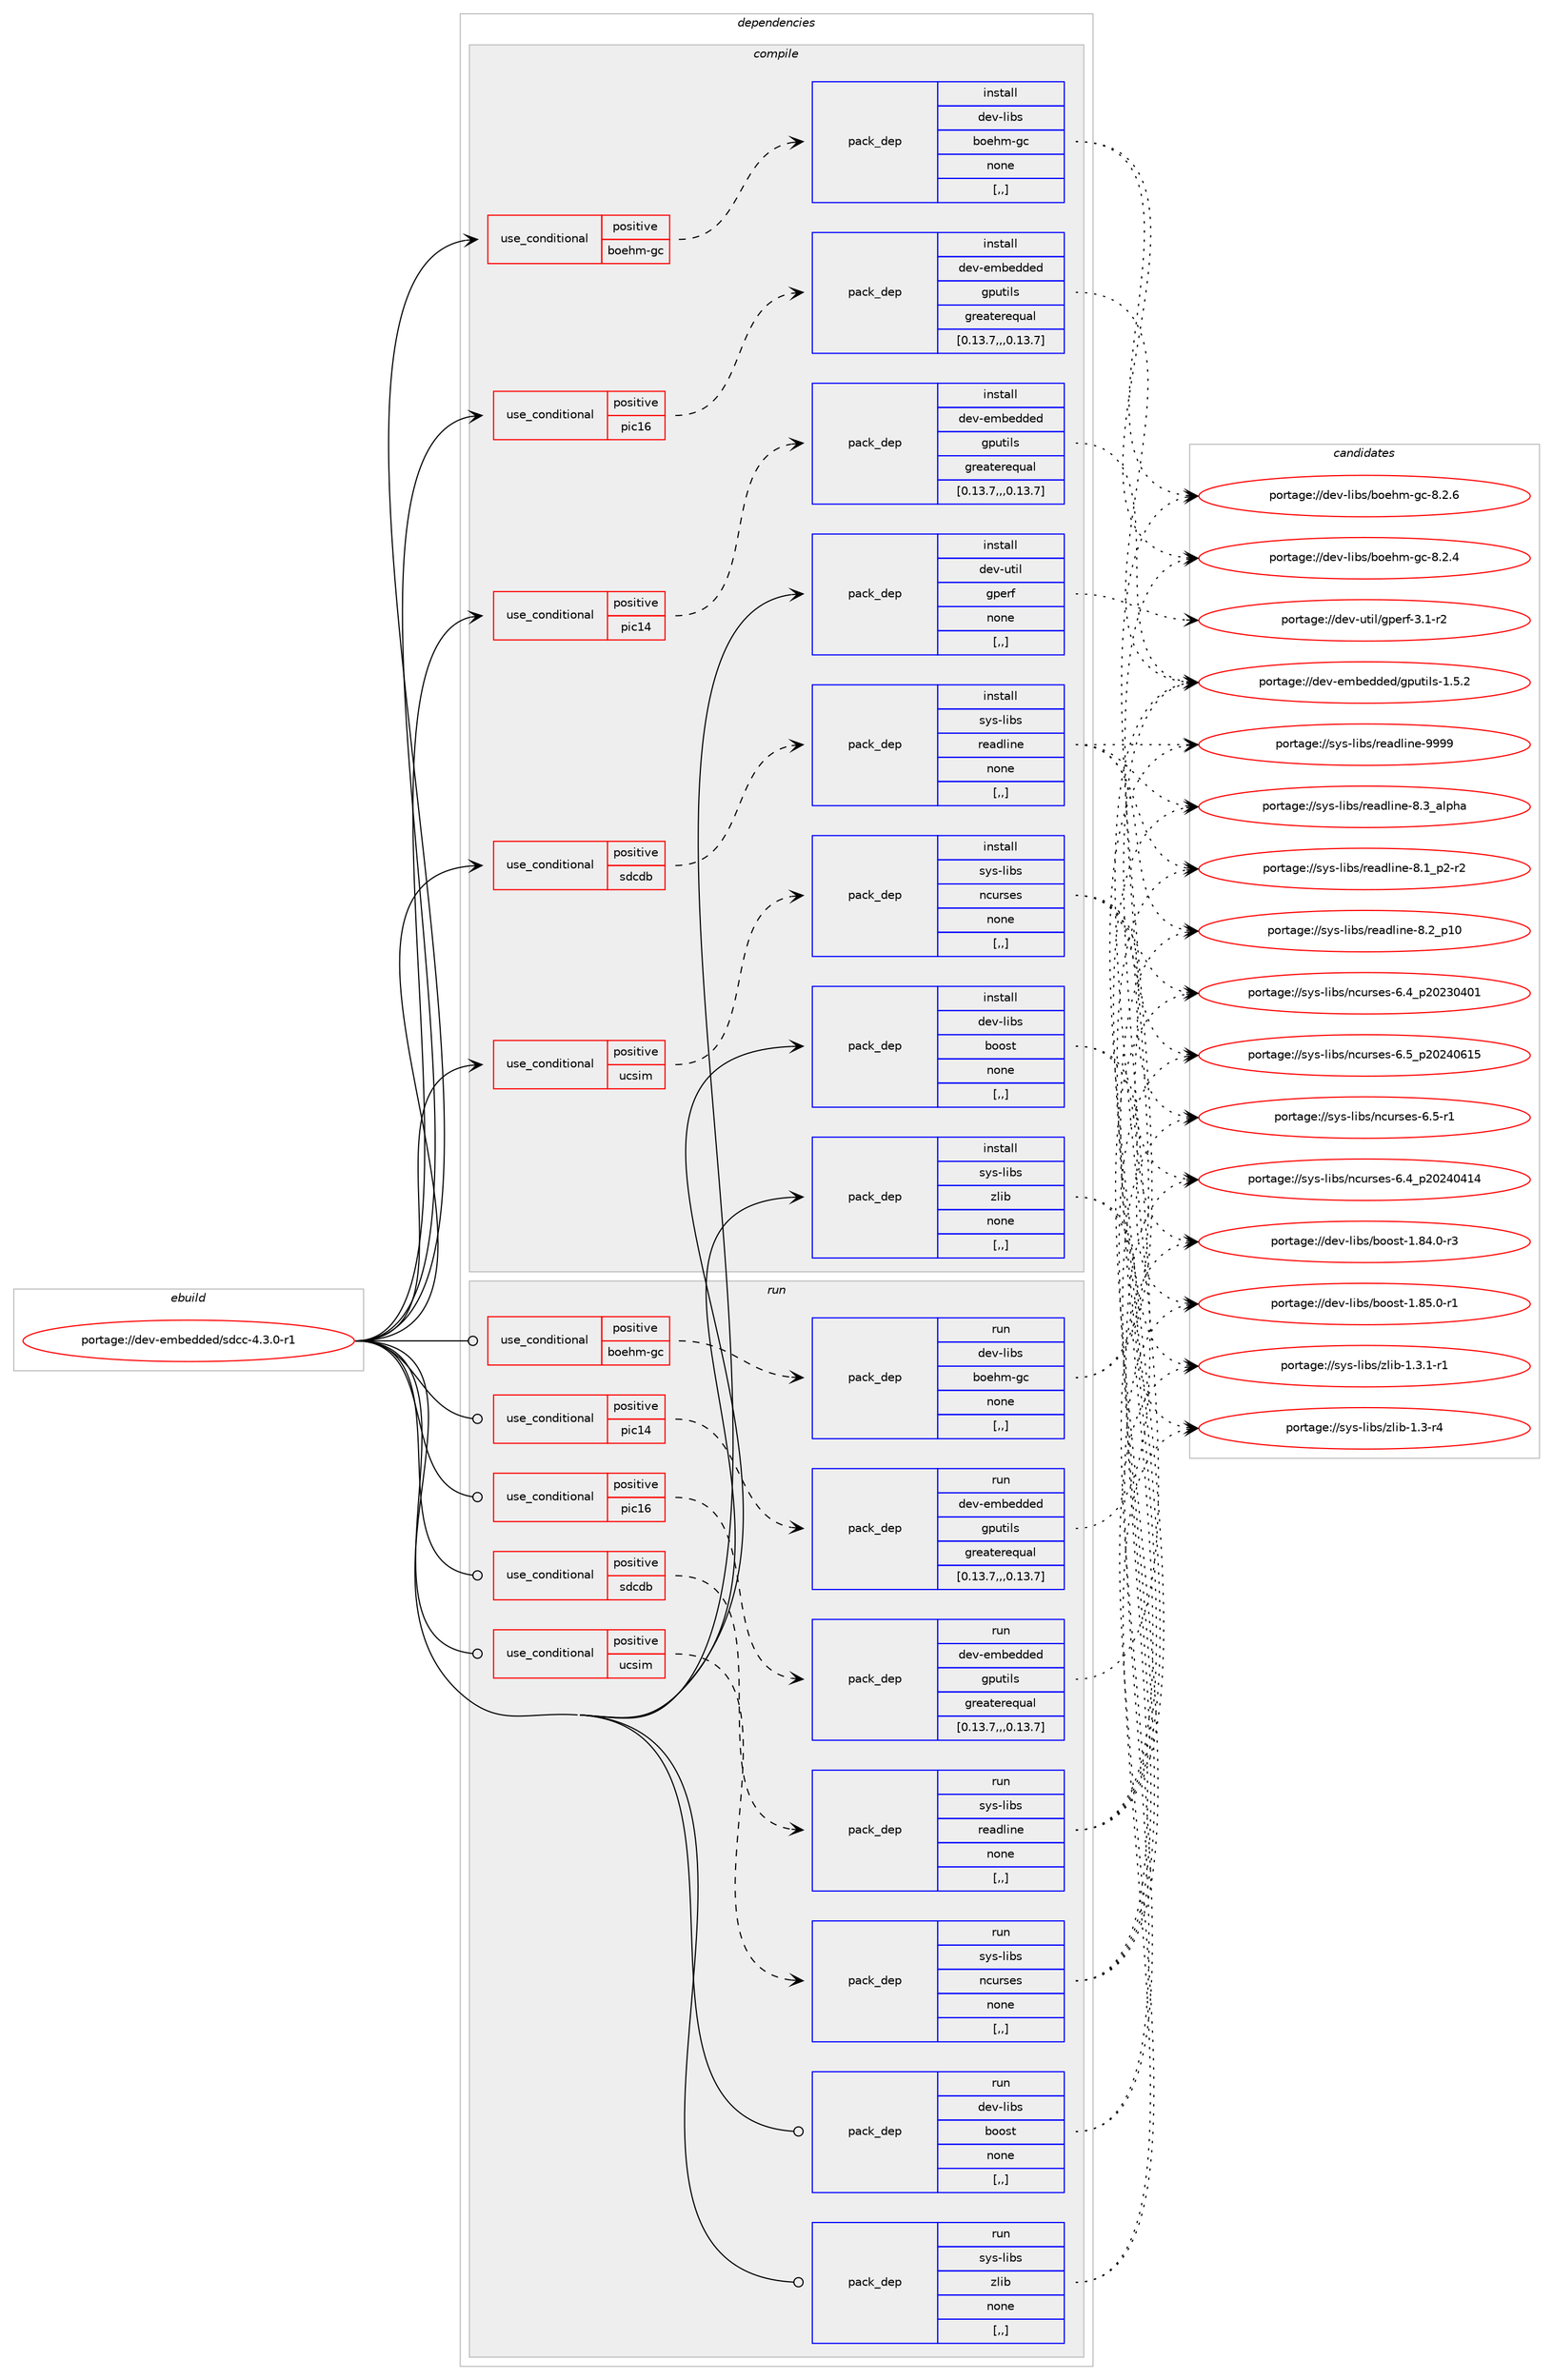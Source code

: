digraph prolog {

# *************
# Graph options
# *************

newrank=true;
concentrate=true;
compound=true;
graph [rankdir=LR,fontname=Helvetica,fontsize=10,ranksep=1.5];#, ranksep=2.5, nodesep=0.2];
edge  [arrowhead=vee];
node  [fontname=Helvetica,fontsize=10];

# **********
# The ebuild
# **********

subgraph cluster_leftcol {
color=gray;
label=<<i>ebuild</i>>;
id [label="portage://dev-embedded/sdcc-4.3.0-r1", color=red, width=4, href="../dev-embedded/sdcc-4.3.0-r1.svg"];
}

# ****************
# The dependencies
# ****************

subgraph cluster_midcol {
color=gray;
label=<<i>dependencies</i>>;
subgraph cluster_compile {
fillcolor="#eeeeee";
style=filled;
label=<<i>compile</i>>;
subgraph cond19566 {
dependency73889 [label=<<TABLE BORDER="0" CELLBORDER="1" CELLSPACING="0" CELLPADDING="4"><TR><TD ROWSPAN="3" CELLPADDING="10">use_conditional</TD></TR><TR><TD>positive</TD></TR><TR><TD>boehm-gc</TD></TR></TABLE>>, shape=none, color=red];
subgraph pack53369 {
dependency73890 [label=<<TABLE BORDER="0" CELLBORDER="1" CELLSPACING="0" CELLPADDING="4" WIDTH="220"><TR><TD ROWSPAN="6" CELLPADDING="30">pack_dep</TD></TR><TR><TD WIDTH="110">install</TD></TR><TR><TD>dev-libs</TD></TR><TR><TD>boehm-gc</TD></TR><TR><TD>none</TD></TR><TR><TD>[,,]</TD></TR></TABLE>>, shape=none, color=blue];
}
dependency73889:e -> dependency73890:w [weight=20,style="dashed",arrowhead="vee"];
}
id:e -> dependency73889:w [weight=20,style="solid",arrowhead="vee"];
subgraph cond19567 {
dependency73891 [label=<<TABLE BORDER="0" CELLBORDER="1" CELLSPACING="0" CELLPADDING="4"><TR><TD ROWSPAN="3" CELLPADDING="10">use_conditional</TD></TR><TR><TD>positive</TD></TR><TR><TD>pic14</TD></TR></TABLE>>, shape=none, color=red];
subgraph pack53370 {
dependency73892 [label=<<TABLE BORDER="0" CELLBORDER="1" CELLSPACING="0" CELLPADDING="4" WIDTH="220"><TR><TD ROWSPAN="6" CELLPADDING="30">pack_dep</TD></TR><TR><TD WIDTH="110">install</TD></TR><TR><TD>dev-embedded</TD></TR><TR><TD>gputils</TD></TR><TR><TD>greaterequal</TD></TR><TR><TD>[0.13.7,,,0.13.7]</TD></TR></TABLE>>, shape=none, color=blue];
}
dependency73891:e -> dependency73892:w [weight=20,style="dashed",arrowhead="vee"];
}
id:e -> dependency73891:w [weight=20,style="solid",arrowhead="vee"];
subgraph cond19568 {
dependency73893 [label=<<TABLE BORDER="0" CELLBORDER="1" CELLSPACING="0" CELLPADDING="4"><TR><TD ROWSPAN="3" CELLPADDING="10">use_conditional</TD></TR><TR><TD>positive</TD></TR><TR><TD>pic16</TD></TR></TABLE>>, shape=none, color=red];
subgraph pack53371 {
dependency73894 [label=<<TABLE BORDER="0" CELLBORDER="1" CELLSPACING="0" CELLPADDING="4" WIDTH="220"><TR><TD ROWSPAN="6" CELLPADDING="30">pack_dep</TD></TR><TR><TD WIDTH="110">install</TD></TR><TR><TD>dev-embedded</TD></TR><TR><TD>gputils</TD></TR><TR><TD>greaterequal</TD></TR><TR><TD>[0.13.7,,,0.13.7]</TD></TR></TABLE>>, shape=none, color=blue];
}
dependency73893:e -> dependency73894:w [weight=20,style="dashed",arrowhead="vee"];
}
id:e -> dependency73893:w [weight=20,style="solid",arrowhead="vee"];
subgraph cond19569 {
dependency73895 [label=<<TABLE BORDER="0" CELLBORDER="1" CELLSPACING="0" CELLPADDING="4"><TR><TD ROWSPAN="3" CELLPADDING="10">use_conditional</TD></TR><TR><TD>positive</TD></TR><TR><TD>sdcdb</TD></TR></TABLE>>, shape=none, color=red];
subgraph pack53372 {
dependency73896 [label=<<TABLE BORDER="0" CELLBORDER="1" CELLSPACING="0" CELLPADDING="4" WIDTH="220"><TR><TD ROWSPAN="6" CELLPADDING="30">pack_dep</TD></TR><TR><TD WIDTH="110">install</TD></TR><TR><TD>sys-libs</TD></TR><TR><TD>readline</TD></TR><TR><TD>none</TD></TR><TR><TD>[,,]</TD></TR></TABLE>>, shape=none, color=blue];
}
dependency73895:e -> dependency73896:w [weight=20,style="dashed",arrowhead="vee"];
}
id:e -> dependency73895:w [weight=20,style="solid",arrowhead="vee"];
subgraph cond19570 {
dependency73897 [label=<<TABLE BORDER="0" CELLBORDER="1" CELLSPACING="0" CELLPADDING="4"><TR><TD ROWSPAN="3" CELLPADDING="10">use_conditional</TD></TR><TR><TD>positive</TD></TR><TR><TD>ucsim</TD></TR></TABLE>>, shape=none, color=red];
subgraph pack53373 {
dependency73898 [label=<<TABLE BORDER="0" CELLBORDER="1" CELLSPACING="0" CELLPADDING="4" WIDTH="220"><TR><TD ROWSPAN="6" CELLPADDING="30">pack_dep</TD></TR><TR><TD WIDTH="110">install</TD></TR><TR><TD>sys-libs</TD></TR><TR><TD>ncurses</TD></TR><TR><TD>none</TD></TR><TR><TD>[,,]</TD></TR></TABLE>>, shape=none, color=blue];
}
dependency73897:e -> dependency73898:w [weight=20,style="dashed",arrowhead="vee"];
}
id:e -> dependency73897:w [weight=20,style="solid",arrowhead="vee"];
subgraph pack53374 {
dependency73899 [label=<<TABLE BORDER="0" CELLBORDER="1" CELLSPACING="0" CELLPADDING="4" WIDTH="220"><TR><TD ROWSPAN="6" CELLPADDING="30">pack_dep</TD></TR><TR><TD WIDTH="110">install</TD></TR><TR><TD>dev-libs</TD></TR><TR><TD>boost</TD></TR><TR><TD>none</TD></TR><TR><TD>[,,]</TD></TR></TABLE>>, shape=none, color=blue];
}
id:e -> dependency73899:w [weight=20,style="solid",arrowhead="vee"];
subgraph pack53375 {
dependency73900 [label=<<TABLE BORDER="0" CELLBORDER="1" CELLSPACING="0" CELLPADDING="4" WIDTH="220"><TR><TD ROWSPAN="6" CELLPADDING="30">pack_dep</TD></TR><TR><TD WIDTH="110">install</TD></TR><TR><TD>dev-util</TD></TR><TR><TD>gperf</TD></TR><TR><TD>none</TD></TR><TR><TD>[,,]</TD></TR></TABLE>>, shape=none, color=blue];
}
id:e -> dependency73900:w [weight=20,style="solid",arrowhead="vee"];
subgraph pack53376 {
dependency73901 [label=<<TABLE BORDER="0" CELLBORDER="1" CELLSPACING="0" CELLPADDING="4" WIDTH="220"><TR><TD ROWSPAN="6" CELLPADDING="30">pack_dep</TD></TR><TR><TD WIDTH="110">install</TD></TR><TR><TD>sys-libs</TD></TR><TR><TD>zlib</TD></TR><TR><TD>none</TD></TR><TR><TD>[,,]</TD></TR></TABLE>>, shape=none, color=blue];
}
id:e -> dependency73901:w [weight=20,style="solid",arrowhead="vee"];
}
subgraph cluster_compileandrun {
fillcolor="#eeeeee";
style=filled;
label=<<i>compile and run</i>>;
}
subgraph cluster_run {
fillcolor="#eeeeee";
style=filled;
label=<<i>run</i>>;
subgraph cond19571 {
dependency73902 [label=<<TABLE BORDER="0" CELLBORDER="1" CELLSPACING="0" CELLPADDING="4"><TR><TD ROWSPAN="3" CELLPADDING="10">use_conditional</TD></TR><TR><TD>positive</TD></TR><TR><TD>boehm-gc</TD></TR></TABLE>>, shape=none, color=red];
subgraph pack53377 {
dependency73903 [label=<<TABLE BORDER="0" CELLBORDER="1" CELLSPACING="0" CELLPADDING="4" WIDTH="220"><TR><TD ROWSPAN="6" CELLPADDING="30">pack_dep</TD></TR><TR><TD WIDTH="110">run</TD></TR><TR><TD>dev-libs</TD></TR><TR><TD>boehm-gc</TD></TR><TR><TD>none</TD></TR><TR><TD>[,,]</TD></TR></TABLE>>, shape=none, color=blue];
}
dependency73902:e -> dependency73903:w [weight=20,style="dashed",arrowhead="vee"];
}
id:e -> dependency73902:w [weight=20,style="solid",arrowhead="odot"];
subgraph cond19572 {
dependency73904 [label=<<TABLE BORDER="0" CELLBORDER="1" CELLSPACING="0" CELLPADDING="4"><TR><TD ROWSPAN="3" CELLPADDING="10">use_conditional</TD></TR><TR><TD>positive</TD></TR><TR><TD>pic14</TD></TR></TABLE>>, shape=none, color=red];
subgraph pack53378 {
dependency73905 [label=<<TABLE BORDER="0" CELLBORDER="1" CELLSPACING="0" CELLPADDING="4" WIDTH="220"><TR><TD ROWSPAN="6" CELLPADDING="30">pack_dep</TD></TR><TR><TD WIDTH="110">run</TD></TR><TR><TD>dev-embedded</TD></TR><TR><TD>gputils</TD></TR><TR><TD>greaterequal</TD></TR><TR><TD>[0.13.7,,,0.13.7]</TD></TR></TABLE>>, shape=none, color=blue];
}
dependency73904:e -> dependency73905:w [weight=20,style="dashed",arrowhead="vee"];
}
id:e -> dependency73904:w [weight=20,style="solid",arrowhead="odot"];
subgraph cond19573 {
dependency73906 [label=<<TABLE BORDER="0" CELLBORDER="1" CELLSPACING="0" CELLPADDING="4"><TR><TD ROWSPAN="3" CELLPADDING="10">use_conditional</TD></TR><TR><TD>positive</TD></TR><TR><TD>pic16</TD></TR></TABLE>>, shape=none, color=red];
subgraph pack53379 {
dependency73907 [label=<<TABLE BORDER="0" CELLBORDER="1" CELLSPACING="0" CELLPADDING="4" WIDTH="220"><TR><TD ROWSPAN="6" CELLPADDING="30">pack_dep</TD></TR><TR><TD WIDTH="110">run</TD></TR><TR><TD>dev-embedded</TD></TR><TR><TD>gputils</TD></TR><TR><TD>greaterequal</TD></TR><TR><TD>[0.13.7,,,0.13.7]</TD></TR></TABLE>>, shape=none, color=blue];
}
dependency73906:e -> dependency73907:w [weight=20,style="dashed",arrowhead="vee"];
}
id:e -> dependency73906:w [weight=20,style="solid",arrowhead="odot"];
subgraph cond19574 {
dependency73908 [label=<<TABLE BORDER="0" CELLBORDER="1" CELLSPACING="0" CELLPADDING="4"><TR><TD ROWSPAN="3" CELLPADDING="10">use_conditional</TD></TR><TR><TD>positive</TD></TR><TR><TD>sdcdb</TD></TR></TABLE>>, shape=none, color=red];
subgraph pack53380 {
dependency73909 [label=<<TABLE BORDER="0" CELLBORDER="1" CELLSPACING="0" CELLPADDING="4" WIDTH="220"><TR><TD ROWSPAN="6" CELLPADDING="30">pack_dep</TD></TR><TR><TD WIDTH="110">run</TD></TR><TR><TD>sys-libs</TD></TR><TR><TD>readline</TD></TR><TR><TD>none</TD></TR><TR><TD>[,,]</TD></TR></TABLE>>, shape=none, color=blue];
}
dependency73908:e -> dependency73909:w [weight=20,style="dashed",arrowhead="vee"];
}
id:e -> dependency73908:w [weight=20,style="solid",arrowhead="odot"];
subgraph cond19575 {
dependency73910 [label=<<TABLE BORDER="0" CELLBORDER="1" CELLSPACING="0" CELLPADDING="4"><TR><TD ROWSPAN="3" CELLPADDING="10">use_conditional</TD></TR><TR><TD>positive</TD></TR><TR><TD>ucsim</TD></TR></TABLE>>, shape=none, color=red];
subgraph pack53381 {
dependency73911 [label=<<TABLE BORDER="0" CELLBORDER="1" CELLSPACING="0" CELLPADDING="4" WIDTH="220"><TR><TD ROWSPAN="6" CELLPADDING="30">pack_dep</TD></TR><TR><TD WIDTH="110">run</TD></TR><TR><TD>sys-libs</TD></TR><TR><TD>ncurses</TD></TR><TR><TD>none</TD></TR><TR><TD>[,,]</TD></TR></TABLE>>, shape=none, color=blue];
}
dependency73910:e -> dependency73911:w [weight=20,style="dashed",arrowhead="vee"];
}
id:e -> dependency73910:w [weight=20,style="solid",arrowhead="odot"];
subgraph pack53382 {
dependency73912 [label=<<TABLE BORDER="0" CELLBORDER="1" CELLSPACING="0" CELLPADDING="4" WIDTH="220"><TR><TD ROWSPAN="6" CELLPADDING="30">pack_dep</TD></TR><TR><TD WIDTH="110">run</TD></TR><TR><TD>dev-libs</TD></TR><TR><TD>boost</TD></TR><TR><TD>none</TD></TR><TR><TD>[,,]</TD></TR></TABLE>>, shape=none, color=blue];
}
id:e -> dependency73912:w [weight=20,style="solid",arrowhead="odot"];
subgraph pack53383 {
dependency73913 [label=<<TABLE BORDER="0" CELLBORDER="1" CELLSPACING="0" CELLPADDING="4" WIDTH="220"><TR><TD ROWSPAN="6" CELLPADDING="30">pack_dep</TD></TR><TR><TD WIDTH="110">run</TD></TR><TR><TD>sys-libs</TD></TR><TR><TD>zlib</TD></TR><TR><TD>none</TD></TR><TR><TD>[,,]</TD></TR></TABLE>>, shape=none, color=blue];
}
id:e -> dependency73913:w [weight=20,style="solid",arrowhead="odot"];
}
}

# **************
# The candidates
# **************

subgraph cluster_choices {
rank=same;
color=gray;
label=<<i>candidates</i>>;

subgraph choice53369 {
color=black;
nodesep=1;
choice100101118451081059811547981111011041094510399455646504654 [label="portage://dev-libs/boehm-gc-8.2.6", color=red, width=4,href="../dev-libs/boehm-gc-8.2.6.svg"];
choice100101118451081059811547981111011041094510399455646504652 [label="portage://dev-libs/boehm-gc-8.2.4", color=red, width=4,href="../dev-libs/boehm-gc-8.2.4.svg"];
dependency73890:e -> choice100101118451081059811547981111011041094510399455646504654:w [style=dotted,weight="100"];
dependency73890:e -> choice100101118451081059811547981111011041094510399455646504652:w [style=dotted,weight="100"];
}
subgraph choice53370 {
color=black;
nodesep=1;
choice100101118451011099810110010010110047103112117116105108115454946534650 [label="portage://dev-embedded/gputils-1.5.2", color=red, width=4,href="../dev-embedded/gputils-1.5.2.svg"];
dependency73892:e -> choice100101118451011099810110010010110047103112117116105108115454946534650:w [style=dotted,weight="100"];
}
subgraph choice53371 {
color=black;
nodesep=1;
choice100101118451011099810110010010110047103112117116105108115454946534650 [label="portage://dev-embedded/gputils-1.5.2", color=red, width=4,href="../dev-embedded/gputils-1.5.2.svg"];
dependency73894:e -> choice100101118451011099810110010010110047103112117116105108115454946534650:w [style=dotted,weight="100"];
}
subgraph choice53372 {
color=black;
nodesep=1;
choice115121115451081059811547114101971001081051101014557575757 [label="portage://sys-libs/readline-9999", color=red, width=4,href="../sys-libs/readline-9999.svg"];
choice1151211154510810598115471141019710010810511010145564651959710811210497 [label="portage://sys-libs/readline-8.3_alpha", color=red, width=4,href="../sys-libs/readline-8.3_alpha.svg"];
choice1151211154510810598115471141019710010810511010145564650951124948 [label="portage://sys-libs/readline-8.2_p10", color=red, width=4,href="../sys-libs/readline-8.2_p10.svg"];
choice115121115451081059811547114101971001081051101014556464995112504511450 [label="portage://sys-libs/readline-8.1_p2-r2", color=red, width=4,href="../sys-libs/readline-8.1_p2-r2.svg"];
dependency73896:e -> choice115121115451081059811547114101971001081051101014557575757:w [style=dotted,weight="100"];
dependency73896:e -> choice1151211154510810598115471141019710010810511010145564651959710811210497:w [style=dotted,weight="100"];
dependency73896:e -> choice1151211154510810598115471141019710010810511010145564650951124948:w [style=dotted,weight="100"];
dependency73896:e -> choice115121115451081059811547114101971001081051101014556464995112504511450:w [style=dotted,weight="100"];
}
subgraph choice53373 {
color=black;
nodesep=1;
choice1151211154510810598115471109911711411510111545544653951125048505248544953 [label="portage://sys-libs/ncurses-6.5_p20240615", color=red, width=4,href="../sys-libs/ncurses-6.5_p20240615.svg"];
choice11512111545108105981154711099117114115101115455446534511449 [label="portage://sys-libs/ncurses-6.5-r1", color=red, width=4,href="../sys-libs/ncurses-6.5-r1.svg"];
choice1151211154510810598115471109911711411510111545544652951125048505248524952 [label="portage://sys-libs/ncurses-6.4_p20240414", color=red, width=4,href="../sys-libs/ncurses-6.4_p20240414.svg"];
choice1151211154510810598115471109911711411510111545544652951125048505148524849 [label="portage://sys-libs/ncurses-6.4_p20230401", color=red, width=4,href="../sys-libs/ncurses-6.4_p20230401.svg"];
dependency73898:e -> choice1151211154510810598115471109911711411510111545544653951125048505248544953:w [style=dotted,weight="100"];
dependency73898:e -> choice11512111545108105981154711099117114115101115455446534511449:w [style=dotted,weight="100"];
dependency73898:e -> choice1151211154510810598115471109911711411510111545544652951125048505248524952:w [style=dotted,weight="100"];
dependency73898:e -> choice1151211154510810598115471109911711411510111545544652951125048505148524849:w [style=dotted,weight="100"];
}
subgraph choice53374 {
color=black;
nodesep=1;
choice10010111845108105981154798111111115116454946565346484511449 [label="portage://dev-libs/boost-1.85.0-r1", color=red, width=4,href="../dev-libs/boost-1.85.0-r1.svg"];
choice10010111845108105981154798111111115116454946565246484511451 [label="portage://dev-libs/boost-1.84.0-r3", color=red, width=4,href="../dev-libs/boost-1.84.0-r3.svg"];
dependency73899:e -> choice10010111845108105981154798111111115116454946565346484511449:w [style=dotted,weight="100"];
dependency73899:e -> choice10010111845108105981154798111111115116454946565246484511451:w [style=dotted,weight="100"];
}
subgraph choice53375 {
color=black;
nodesep=1;
choice1001011184511711610510847103112101114102455146494511450 [label="portage://dev-util/gperf-3.1-r2", color=red, width=4,href="../dev-util/gperf-3.1-r2.svg"];
dependency73900:e -> choice1001011184511711610510847103112101114102455146494511450:w [style=dotted,weight="100"];
}
subgraph choice53376 {
color=black;
nodesep=1;
choice115121115451081059811547122108105984549465146494511449 [label="portage://sys-libs/zlib-1.3.1-r1", color=red, width=4,href="../sys-libs/zlib-1.3.1-r1.svg"];
choice11512111545108105981154712210810598454946514511452 [label="portage://sys-libs/zlib-1.3-r4", color=red, width=4,href="../sys-libs/zlib-1.3-r4.svg"];
dependency73901:e -> choice115121115451081059811547122108105984549465146494511449:w [style=dotted,weight="100"];
dependency73901:e -> choice11512111545108105981154712210810598454946514511452:w [style=dotted,weight="100"];
}
subgraph choice53377 {
color=black;
nodesep=1;
choice100101118451081059811547981111011041094510399455646504654 [label="portage://dev-libs/boehm-gc-8.2.6", color=red, width=4,href="../dev-libs/boehm-gc-8.2.6.svg"];
choice100101118451081059811547981111011041094510399455646504652 [label="portage://dev-libs/boehm-gc-8.2.4", color=red, width=4,href="../dev-libs/boehm-gc-8.2.4.svg"];
dependency73903:e -> choice100101118451081059811547981111011041094510399455646504654:w [style=dotted,weight="100"];
dependency73903:e -> choice100101118451081059811547981111011041094510399455646504652:w [style=dotted,weight="100"];
}
subgraph choice53378 {
color=black;
nodesep=1;
choice100101118451011099810110010010110047103112117116105108115454946534650 [label="portage://dev-embedded/gputils-1.5.2", color=red, width=4,href="../dev-embedded/gputils-1.5.2.svg"];
dependency73905:e -> choice100101118451011099810110010010110047103112117116105108115454946534650:w [style=dotted,weight="100"];
}
subgraph choice53379 {
color=black;
nodesep=1;
choice100101118451011099810110010010110047103112117116105108115454946534650 [label="portage://dev-embedded/gputils-1.5.2", color=red, width=4,href="../dev-embedded/gputils-1.5.2.svg"];
dependency73907:e -> choice100101118451011099810110010010110047103112117116105108115454946534650:w [style=dotted,weight="100"];
}
subgraph choice53380 {
color=black;
nodesep=1;
choice115121115451081059811547114101971001081051101014557575757 [label="portage://sys-libs/readline-9999", color=red, width=4,href="../sys-libs/readline-9999.svg"];
choice1151211154510810598115471141019710010810511010145564651959710811210497 [label="portage://sys-libs/readline-8.3_alpha", color=red, width=4,href="../sys-libs/readline-8.3_alpha.svg"];
choice1151211154510810598115471141019710010810511010145564650951124948 [label="portage://sys-libs/readline-8.2_p10", color=red, width=4,href="../sys-libs/readline-8.2_p10.svg"];
choice115121115451081059811547114101971001081051101014556464995112504511450 [label="portage://sys-libs/readline-8.1_p2-r2", color=red, width=4,href="../sys-libs/readline-8.1_p2-r2.svg"];
dependency73909:e -> choice115121115451081059811547114101971001081051101014557575757:w [style=dotted,weight="100"];
dependency73909:e -> choice1151211154510810598115471141019710010810511010145564651959710811210497:w [style=dotted,weight="100"];
dependency73909:e -> choice1151211154510810598115471141019710010810511010145564650951124948:w [style=dotted,weight="100"];
dependency73909:e -> choice115121115451081059811547114101971001081051101014556464995112504511450:w [style=dotted,weight="100"];
}
subgraph choice53381 {
color=black;
nodesep=1;
choice1151211154510810598115471109911711411510111545544653951125048505248544953 [label="portage://sys-libs/ncurses-6.5_p20240615", color=red, width=4,href="../sys-libs/ncurses-6.5_p20240615.svg"];
choice11512111545108105981154711099117114115101115455446534511449 [label="portage://sys-libs/ncurses-6.5-r1", color=red, width=4,href="../sys-libs/ncurses-6.5-r1.svg"];
choice1151211154510810598115471109911711411510111545544652951125048505248524952 [label="portage://sys-libs/ncurses-6.4_p20240414", color=red, width=4,href="../sys-libs/ncurses-6.4_p20240414.svg"];
choice1151211154510810598115471109911711411510111545544652951125048505148524849 [label="portage://sys-libs/ncurses-6.4_p20230401", color=red, width=4,href="../sys-libs/ncurses-6.4_p20230401.svg"];
dependency73911:e -> choice1151211154510810598115471109911711411510111545544653951125048505248544953:w [style=dotted,weight="100"];
dependency73911:e -> choice11512111545108105981154711099117114115101115455446534511449:w [style=dotted,weight="100"];
dependency73911:e -> choice1151211154510810598115471109911711411510111545544652951125048505248524952:w [style=dotted,weight="100"];
dependency73911:e -> choice1151211154510810598115471109911711411510111545544652951125048505148524849:w [style=dotted,weight="100"];
}
subgraph choice53382 {
color=black;
nodesep=1;
choice10010111845108105981154798111111115116454946565346484511449 [label="portage://dev-libs/boost-1.85.0-r1", color=red, width=4,href="../dev-libs/boost-1.85.0-r1.svg"];
choice10010111845108105981154798111111115116454946565246484511451 [label="portage://dev-libs/boost-1.84.0-r3", color=red, width=4,href="../dev-libs/boost-1.84.0-r3.svg"];
dependency73912:e -> choice10010111845108105981154798111111115116454946565346484511449:w [style=dotted,weight="100"];
dependency73912:e -> choice10010111845108105981154798111111115116454946565246484511451:w [style=dotted,weight="100"];
}
subgraph choice53383 {
color=black;
nodesep=1;
choice115121115451081059811547122108105984549465146494511449 [label="portage://sys-libs/zlib-1.3.1-r1", color=red, width=4,href="../sys-libs/zlib-1.3.1-r1.svg"];
choice11512111545108105981154712210810598454946514511452 [label="portage://sys-libs/zlib-1.3-r4", color=red, width=4,href="../sys-libs/zlib-1.3-r4.svg"];
dependency73913:e -> choice115121115451081059811547122108105984549465146494511449:w [style=dotted,weight="100"];
dependency73913:e -> choice11512111545108105981154712210810598454946514511452:w [style=dotted,weight="100"];
}
}

}
